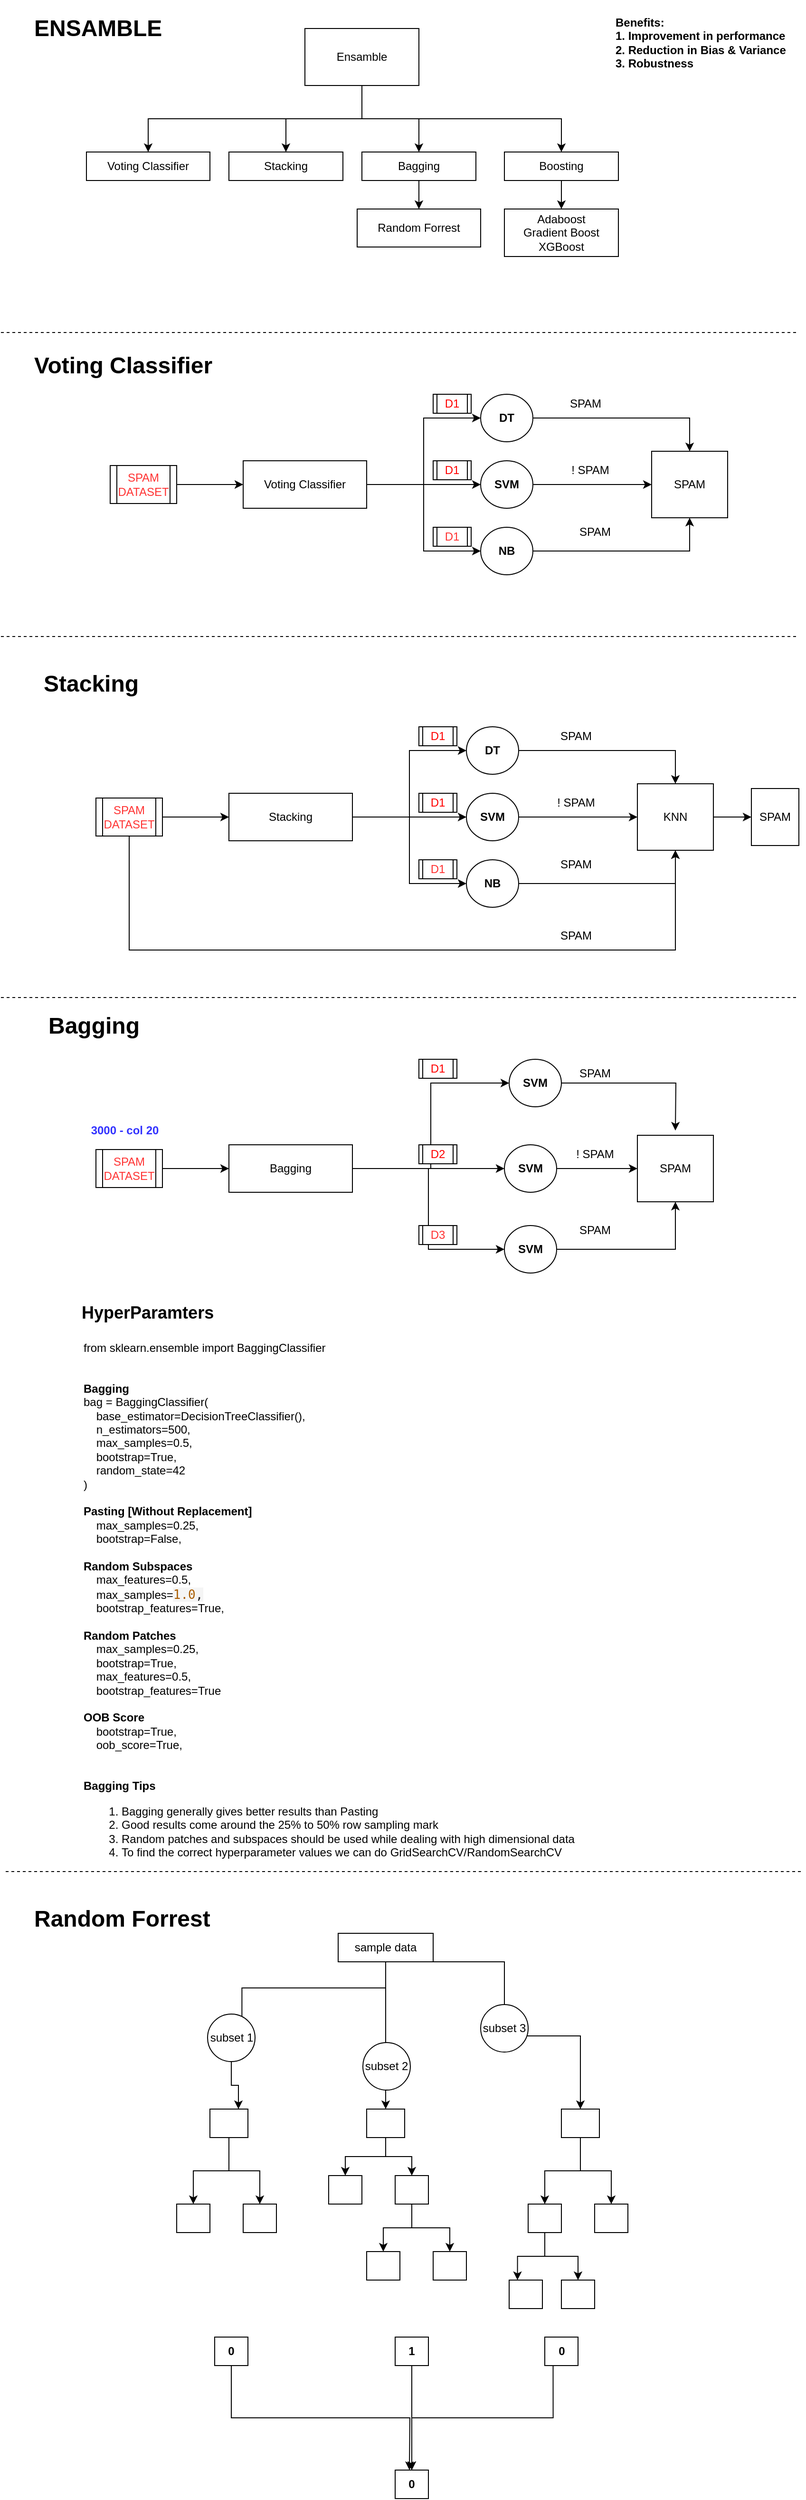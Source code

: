 <mxfile version="21.0.2" type="github">
  <diagram name="Page-1" id="7lBA7kvD_7xqQ8wuXruY">
    <mxGraphModel dx="1046" dy="729" grid="1" gridSize="10" guides="1" tooltips="1" connect="1" arrows="1" fold="1" page="1" pageScale="1" pageWidth="850" pageHeight="1100" math="0" shadow="0">
      <root>
        <mxCell id="0" />
        <mxCell id="1" parent="0" />
        <mxCell id="OzWp20X-Q7MLgfGEOaph-7" value="" style="edgeStyle=orthogonalEdgeStyle;rounded=0;orthogonalLoop=1;jettySize=auto;html=1;" parent="1" source="OzWp20X-Q7MLgfGEOaph-1" target="OzWp20X-Q7MLgfGEOaph-5" edge="1">
          <mxGeometry relative="1" as="geometry" />
        </mxCell>
        <mxCell id="OzWp20X-Q7MLgfGEOaph-1" value="Ensamble" style="rounded=0;whiteSpace=wrap;html=1;" parent="1" vertex="1">
          <mxGeometry x="320" y="40" width="120" height="60" as="geometry" />
        </mxCell>
        <mxCell id="OzWp20X-Q7MLgfGEOaph-2" value="Voting Classifier" style="rounded=0;whiteSpace=wrap;html=1;" parent="1" vertex="1">
          <mxGeometry x="90" y="170" width="130" height="30" as="geometry" />
        </mxCell>
        <mxCell id="OzWp20X-Q7MLgfGEOaph-4" value="Stacking" style="rounded=0;whiteSpace=wrap;html=1;" parent="1" vertex="1">
          <mxGeometry x="240" y="170" width="120" height="30" as="geometry" />
        </mxCell>
        <mxCell id="OzWp20X-Q7MLgfGEOaph-16" value="" style="edgeStyle=orthogonalEdgeStyle;rounded=0;orthogonalLoop=1;jettySize=auto;html=1;" parent="1" source="OzWp20X-Q7MLgfGEOaph-5" target="OzWp20X-Q7MLgfGEOaph-15" edge="1">
          <mxGeometry relative="1" as="geometry" />
        </mxCell>
        <mxCell id="OzWp20X-Q7MLgfGEOaph-5" value="Bagging" style="rounded=0;whiteSpace=wrap;html=1;" parent="1" vertex="1">
          <mxGeometry x="380" y="170" width="120" height="30" as="geometry" />
        </mxCell>
        <mxCell id="OzWp20X-Q7MLgfGEOaph-18" value="" style="edgeStyle=orthogonalEdgeStyle;rounded=0;orthogonalLoop=1;jettySize=auto;html=1;" parent="1" source="OzWp20X-Q7MLgfGEOaph-6" target="OzWp20X-Q7MLgfGEOaph-17" edge="1">
          <mxGeometry relative="1" as="geometry" />
        </mxCell>
        <mxCell id="OzWp20X-Q7MLgfGEOaph-6" value="Boosting" style="rounded=0;whiteSpace=wrap;html=1;" parent="1" vertex="1">
          <mxGeometry x="530" y="170" width="120" height="30" as="geometry" />
        </mxCell>
        <mxCell id="OzWp20X-Q7MLgfGEOaph-8" value="" style="edgeStyle=orthogonalEdgeStyle;rounded=0;orthogonalLoop=1;jettySize=auto;html=1;exitX=0.5;exitY=1;exitDx=0;exitDy=0;" parent="1" source="OzWp20X-Q7MLgfGEOaph-1" target="OzWp20X-Q7MLgfGEOaph-2" edge="1">
          <mxGeometry relative="1" as="geometry">
            <mxPoint x="390" y="110" as="sourcePoint" />
            <mxPoint x="450" y="180" as="targetPoint" />
          </mxGeometry>
        </mxCell>
        <mxCell id="OzWp20X-Q7MLgfGEOaph-11" value="" style="edgeStyle=orthogonalEdgeStyle;rounded=0;orthogonalLoop=1;jettySize=auto;html=1;exitX=0.5;exitY=1;exitDx=0;exitDy=0;entryX=0.5;entryY=0;entryDx=0;entryDy=0;" parent="1" source="OzWp20X-Q7MLgfGEOaph-1" target="OzWp20X-Q7MLgfGEOaph-4" edge="1">
          <mxGeometry relative="1" as="geometry">
            <mxPoint x="390" y="110" as="sourcePoint" />
            <mxPoint x="165" y="180" as="targetPoint" />
          </mxGeometry>
        </mxCell>
        <mxCell id="OzWp20X-Q7MLgfGEOaph-14" value="" style="edgeStyle=orthogonalEdgeStyle;rounded=0;orthogonalLoop=1;jettySize=auto;html=1;exitX=0.5;exitY=1;exitDx=0;exitDy=0;" parent="1" source="OzWp20X-Q7MLgfGEOaph-1" target="OzWp20X-Q7MLgfGEOaph-6" edge="1">
          <mxGeometry relative="1" as="geometry">
            <mxPoint x="390" y="110" as="sourcePoint" />
            <mxPoint x="450" y="180" as="targetPoint" />
          </mxGeometry>
        </mxCell>
        <mxCell id="OzWp20X-Q7MLgfGEOaph-15" value="Random Forrest" style="rounded=0;whiteSpace=wrap;html=1;" parent="1" vertex="1">
          <mxGeometry x="375" y="230" width="130" height="40" as="geometry" />
        </mxCell>
        <mxCell id="OzWp20X-Q7MLgfGEOaph-17" value="Adaboost&lt;br&gt;Gradient Boost&lt;br&gt;XGBoost" style="rounded=0;whiteSpace=wrap;html=1;align=center;" parent="1" vertex="1">
          <mxGeometry x="530" y="230" width="120" height="50" as="geometry" />
        </mxCell>
        <mxCell id="OzWp20X-Q7MLgfGEOaph-21" value="" style="edgeStyle=orthogonalEdgeStyle;rounded=0;orthogonalLoop=1;jettySize=auto;html=1;entryX=0;entryY=0.5;entryDx=0;entryDy=0;" parent="1" source="OzWp20X-Q7MLgfGEOaph-19" target="OzWp20X-Q7MLgfGEOaph-20" edge="1">
          <mxGeometry relative="1" as="geometry" />
        </mxCell>
        <mxCell id="OzWp20X-Q7MLgfGEOaph-19" value="Voting Classifier" style="rounded=0;whiteSpace=wrap;html=1;" parent="1" vertex="1">
          <mxGeometry x="255" y="495" width="130" height="50" as="geometry" />
        </mxCell>
        <mxCell id="OzWp20X-Q7MLgfGEOaph-31" value="" style="edgeStyle=orthogonalEdgeStyle;rounded=0;orthogonalLoop=1;jettySize=auto;html=1;" parent="1" source="OzWp20X-Q7MLgfGEOaph-20" target="OzWp20X-Q7MLgfGEOaph-30" edge="1">
          <mxGeometry relative="1" as="geometry" />
        </mxCell>
        <mxCell id="OzWp20X-Q7MLgfGEOaph-20" value="DT" style="ellipse;whiteSpace=wrap;html=1;rounded=0;fontStyle=1" parent="1" vertex="1">
          <mxGeometry x="505" y="425" width="55" height="50" as="geometry" />
        </mxCell>
        <mxCell id="OzWp20X-Q7MLgfGEOaph-22" value="SVM" style="ellipse;whiteSpace=wrap;html=1;rounded=0;fontStyle=1" parent="1" vertex="1">
          <mxGeometry x="505" y="495" width="55" height="50" as="geometry" />
        </mxCell>
        <mxCell id="OzWp20X-Q7MLgfGEOaph-23" value="NB" style="ellipse;whiteSpace=wrap;html=1;rounded=0;fontStyle=1" parent="1" vertex="1">
          <mxGeometry x="505" y="565" width="55" height="50" as="geometry" />
        </mxCell>
        <mxCell id="OzWp20X-Q7MLgfGEOaph-24" value="" style="edgeStyle=orthogonalEdgeStyle;rounded=0;orthogonalLoop=1;jettySize=auto;html=1;entryX=0;entryY=0.5;entryDx=0;entryDy=0;exitX=1;exitY=0.5;exitDx=0;exitDy=0;" parent="1" source="OzWp20X-Q7MLgfGEOaph-19" target="OzWp20X-Q7MLgfGEOaph-23" edge="1">
          <mxGeometry relative="1" as="geometry">
            <mxPoint x="395" y="530" as="sourcePoint" />
            <mxPoint x="500" y="430" as="targetPoint" />
          </mxGeometry>
        </mxCell>
        <mxCell id="OzWp20X-Q7MLgfGEOaph-25" value="" style="edgeStyle=orthogonalEdgeStyle;rounded=0;orthogonalLoop=1;jettySize=auto;html=1;exitX=1;exitY=0.5;exitDx=0;exitDy=0;" parent="1" source="OzWp20X-Q7MLgfGEOaph-19" target="OzWp20X-Q7MLgfGEOaph-22" edge="1">
          <mxGeometry relative="1" as="geometry">
            <mxPoint x="395" y="530" as="sourcePoint" />
            <mxPoint x="500" y="570" as="targetPoint" />
          </mxGeometry>
        </mxCell>
        <mxCell id="OzWp20X-Q7MLgfGEOaph-26" value="D1" style="shape=process;whiteSpace=wrap;html=1;backgroundOutline=1;fontColor=#FF0000;" parent="1" vertex="1">
          <mxGeometry x="455" y="425" width="40" height="20" as="geometry" />
        </mxCell>
        <mxCell id="OzWp20X-Q7MLgfGEOaph-27" value="D1" style="shape=process;whiteSpace=wrap;html=1;backgroundOutline=1;fontColor=#FF0000;" parent="1" vertex="1">
          <mxGeometry x="455" y="495" width="40" height="20" as="geometry" />
        </mxCell>
        <mxCell id="OzWp20X-Q7MLgfGEOaph-29" value="D1" style="shape=process;whiteSpace=wrap;html=1;backgroundOutline=1;fontColor=#FF3333;" parent="1" vertex="1">
          <mxGeometry x="455" y="565" width="40" height="20" as="geometry" />
        </mxCell>
        <mxCell id="OzWp20X-Q7MLgfGEOaph-30" value="SPAM" style="whiteSpace=wrap;html=1;rounded=0;" parent="1" vertex="1">
          <mxGeometry x="685" y="485" width="80" height="70" as="geometry" />
        </mxCell>
        <mxCell id="OzWp20X-Q7MLgfGEOaph-32" value="" style="edgeStyle=orthogonalEdgeStyle;rounded=0;orthogonalLoop=1;jettySize=auto;html=1;exitX=1;exitY=0.5;exitDx=0;exitDy=0;entryX=0;entryY=0.5;entryDx=0;entryDy=0;" parent="1" source="OzWp20X-Q7MLgfGEOaph-22" target="OzWp20X-Q7MLgfGEOaph-30" edge="1">
          <mxGeometry relative="1" as="geometry">
            <mxPoint x="570" y="460" as="sourcePoint" />
            <mxPoint x="695" y="520" as="targetPoint" />
          </mxGeometry>
        </mxCell>
        <mxCell id="OzWp20X-Q7MLgfGEOaph-33" value="" style="edgeStyle=orthogonalEdgeStyle;rounded=0;orthogonalLoop=1;jettySize=auto;html=1;entryX=0.5;entryY=1;entryDx=0;entryDy=0;exitX=1;exitY=0.5;exitDx=0;exitDy=0;" parent="1" source="OzWp20X-Q7MLgfGEOaph-23" target="OzWp20X-Q7MLgfGEOaph-30" edge="1">
          <mxGeometry relative="1" as="geometry">
            <mxPoint x="565" y="585" as="sourcePoint" />
            <mxPoint x="735" y="530" as="targetPoint" />
          </mxGeometry>
        </mxCell>
        <mxCell id="OzWp20X-Q7MLgfGEOaph-38" value="" style="edgeStyle=orthogonalEdgeStyle;rounded=0;orthogonalLoop=1;jettySize=auto;html=1;" parent="1" source="OzWp20X-Q7MLgfGEOaph-34" target="OzWp20X-Q7MLgfGEOaph-19" edge="1">
          <mxGeometry relative="1" as="geometry" />
        </mxCell>
        <mxCell id="OzWp20X-Q7MLgfGEOaph-34" value="SPAM DATASET" style="shape=process;whiteSpace=wrap;html=1;backgroundOutline=1;fontColor=#FF3333;" parent="1" vertex="1">
          <mxGeometry x="115" y="500" width="70" height="40" as="geometry" />
        </mxCell>
        <mxCell id="OzWp20X-Q7MLgfGEOaph-35" value="SPAM" style="text;html=1;align=center;verticalAlign=middle;resizable=0;points=[];autosize=1;strokeColor=none;fillColor=none;" parent="1" vertex="1">
          <mxGeometry x="585" y="420" width="60" height="30" as="geometry" />
        </mxCell>
        <mxCell id="OzWp20X-Q7MLgfGEOaph-36" value="! SPAM" style="text;html=1;align=center;verticalAlign=middle;resizable=0;points=[];autosize=1;strokeColor=none;fillColor=none;" parent="1" vertex="1">
          <mxGeometry x="590" y="490" width="60" height="30" as="geometry" />
        </mxCell>
        <mxCell id="OzWp20X-Q7MLgfGEOaph-37" value="SPAM" style="text;html=1;align=center;verticalAlign=middle;resizable=0;points=[];autosize=1;strokeColor=none;fillColor=none;" parent="1" vertex="1">
          <mxGeometry x="595" y="555" width="60" height="30" as="geometry" />
        </mxCell>
        <mxCell id="OzWp20X-Q7MLgfGEOaph-39" value="" style="endArrow=none;dashed=1;html=1;rounded=0;" parent="1" edge="1">
          <mxGeometry width="50" height="50" relative="1" as="geometry">
            <mxPoint y="360" as="sourcePoint" />
            <mxPoint x="840" y="360" as="targetPoint" />
          </mxGeometry>
        </mxCell>
        <mxCell id="OzWp20X-Q7MLgfGEOaph-40" value="&lt;h1 style=&quot;border-color: var(--border-color);&quot;&gt;Voting Classifier&lt;/h1&gt;&lt;h1&gt;&lt;p style=&quot;border-color: var(--border-color);&quot;&gt;&lt;br style=&quot;border-color: var(--border-color); font-size: 12px; font-weight: 400;&quot;&gt;&lt;/p&gt;&lt;/h1&gt;" style="text;html=1;strokeColor=none;fillColor=none;spacing=5;spacingTop=-20;whiteSpace=wrap;overflow=hidden;rounded=0;" parent="1" vertex="1">
          <mxGeometry x="30" y="375" width="210" height="35" as="geometry" />
        </mxCell>
        <mxCell id="OzWp20X-Q7MLgfGEOaph-42" value="&lt;h1&gt;ENSAMBLE&lt;/h1&gt;" style="text;html=1;strokeColor=none;fillColor=none;spacing=5;spacingTop=-20;whiteSpace=wrap;overflow=hidden;rounded=0;" parent="1" vertex="1">
          <mxGeometry x="30" y="20" width="210" height="35" as="geometry" />
        </mxCell>
        <mxCell id="OzWp20X-Q7MLgfGEOaph-43" value="" style="endArrow=none;dashed=1;html=1;rounded=0;" parent="1" edge="1">
          <mxGeometry width="50" height="50" relative="1" as="geometry">
            <mxPoint y="680" as="sourcePoint" />
            <mxPoint x="840" y="680" as="targetPoint" />
          </mxGeometry>
        </mxCell>
        <mxCell id="OzWp20X-Q7MLgfGEOaph-44" value="&lt;h1 style=&quot;border-color: var(--border-color);&quot;&gt;Stacking&lt;/h1&gt;" style="text;html=1;strokeColor=none;fillColor=none;spacing=5;spacingTop=-20;whiteSpace=wrap;overflow=hidden;rounded=0;" parent="1" vertex="1">
          <mxGeometry x="40" y="710" width="210" height="35" as="geometry" />
        </mxCell>
        <mxCell id="OzWp20X-Q7MLgfGEOaph-45" value="" style="edgeStyle=orthogonalEdgeStyle;rounded=0;orthogonalLoop=1;jettySize=auto;html=1;entryX=0;entryY=0.5;entryDx=0;entryDy=0;" parent="1" source="OzWp20X-Q7MLgfGEOaph-46" target="OzWp20X-Q7MLgfGEOaph-48" edge="1">
          <mxGeometry relative="1" as="geometry" />
        </mxCell>
        <mxCell id="OzWp20X-Q7MLgfGEOaph-46" value="Stacking" style="rounded=0;whiteSpace=wrap;html=1;" parent="1" vertex="1">
          <mxGeometry x="240" y="845" width="130" height="50" as="geometry" />
        </mxCell>
        <mxCell id="OzWp20X-Q7MLgfGEOaph-47" value="" style="edgeStyle=orthogonalEdgeStyle;rounded=0;orthogonalLoop=1;jettySize=auto;html=1;" parent="1" source="OzWp20X-Q7MLgfGEOaph-48" target="OzWp20X-Q7MLgfGEOaph-56" edge="1">
          <mxGeometry relative="1" as="geometry" />
        </mxCell>
        <mxCell id="OzWp20X-Q7MLgfGEOaph-48" value="DT" style="ellipse;whiteSpace=wrap;html=1;rounded=0;fontStyle=1" parent="1" vertex="1">
          <mxGeometry x="490" y="775" width="55" height="50" as="geometry" />
        </mxCell>
        <mxCell id="OzWp20X-Q7MLgfGEOaph-49" value="SVM" style="ellipse;whiteSpace=wrap;html=1;rounded=0;fontStyle=1" parent="1" vertex="1">
          <mxGeometry x="490" y="845" width="55" height="50" as="geometry" />
        </mxCell>
        <mxCell id="OzWp20X-Q7MLgfGEOaph-50" value="NB" style="ellipse;whiteSpace=wrap;html=1;rounded=0;fontStyle=1" parent="1" vertex="1">
          <mxGeometry x="490" y="915" width="55" height="50" as="geometry" />
        </mxCell>
        <mxCell id="OzWp20X-Q7MLgfGEOaph-51" value="" style="edgeStyle=orthogonalEdgeStyle;rounded=0;orthogonalLoop=1;jettySize=auto;html=1;entryX=0;entryY=0.5;entryDx=0;entryDy=0;exitX=1;exitY=0.5;exitDx=0;exitDy=0;" parent="1" source="OzWp20X-Q7MLgfGEOaph-46" target="OzWp20X-Q7MLgfGEOaph-50" edge="1">
          <mxGeometry relative="1" as="geometry">
            <mxPoint x="380" y="880" as="sourcePoint" />
            <mxPoint x="485" y="780" as="targetPoint" />
          </mxGeometry>
        </mxCell>
        <mxCell id="OzWp20X-Q7MLgfGEOaph-52" value="" style="edgeStyle=orthogonalEdgeStyle;rounded=0;orthogonalLoop=1;jettySize=auto;html=1;exitX=1;exitY=0.5;exitDx=0;exitDy=0;" parent="1" source="OzWp20X-Q7MLgfGEOaph-46" target="OzWp20X-Q7MLgfGEOaph-49" edge="1">
          <mxGeometry relative="1" as="geometry">
            <mxPoint x="380" y="880" as="sourcePoint" />
            <mxPoint x="485" y="920" as="targetPoint" />
          </mxGeometry>
        </mxCell>
        <mxCell id="OzWp20X-Q7MLgfGEOaph-53" value="D1" style="shape=process;whiteSpace=wrap;html=1;backgroundOutline=1;fontColor=#FF0000;" parent="1" vertex="1">
          <mxGeometry x="440" y="775" width="40" height="20" as="geometry" />
        </mxCell>
        <mxCell id="OzWp20X-Q7MLgfGEOaph-54" value="D1" style="shape=process;whiteSpace=wrap;html=1;backgroundOutline=1;fontColor=#FF0000;" parent="1" vertex="1">
          <mxGeometry x="440" y="845" width="40" height="20" as="geometry" />
        </mxCell>
        <mxCell id="OzWp20X-Q7MLgfGEOaph-55" value="D1" style="shape=process;whiteSpace=wrap;html=1;backgroundOutline=1;fontColor=#FF3333;" parent="1" vertex="1">
          <mxGeometry x="440" y="915" width="40" height="20" as="geometry" />
        </mxCell>
        <mxCell id="OzWp20X-Q7MLgfGEOaph-67" value="" style="edgeStyle=orthogonalEdgeStyle;rounded=0;orthogonalLoop=1;jettySize=auto;html=1;" parent="1" source="OzWp20X-Q7MLgfGEOaph-56" target="OzWp20X-Q7MLgfGEOaph-66" edge="1">
          <mxGeometry relative="1" as="geometry" />
        </mxCell>
        <mxCell id="OzWp20X-Q7MLgfGEOaph-56" value="KNN" style="whiteSpace=wrap;html=1;rounded=0;" parent="1" vertex="1">
          <mxGeometry x="670" y="835" width="80" height="70" as="geometry" />
        </mxCell>
        <mxCell id="OzWp20X-Q7MLgfGEOaph-57" value="" style="edgeStyle=orthogonalEdgeStyle;rounded=0;orthogonalLoop=1;jettySize=auto;html=1;exitX=1;exitY=0.5;exitDx=0;exitDy=0;entryX=0;entryY=0.5;entryDx=0;entryDy=0;" parent="1" source="OzWp20X-Q7MLgfGEOaph-49" target="OzWp20X-Q7MLgfGEOaph-56" edge="1">
          <mxGeometry relative="1" as="geometry">
            <mxPoint x="555" y="810" as="sourcePoint" />
            <mxPoint x="680" y="870" as="targetPoint" />
          </mxGeometry>
        </mxCell>
        <mxCell id="OzWp20X-Q7MLgfGEOaph-58" value="" style="edgeStyle=orthogonalEdgeStyle;rounded=0;orthogonalLoop=1;jettySize=auto;html=1;entryX=0.5;entryY=1;entryDx=0;entryDy=0;exitX=1;exitY=0.5;exitDx=0;exitDy=0;" parent="1" source="OzWp20X-Q7MLgfGEOaph-50" target="OzWp20X-Q7MLgfGEOaph-56" edge="1">
          <mxGeometry relative="1" as="geometry">
            <mxPoint x="550" y="935" as="sourcePoint" />
            <mxPoint x="720" y="880" as="targetPoint" />
          </mxGeometry>
        </mxCell>
        <mxCell id="OzWp20X-Q7MLgfGEOaph-59" value="" style="edgeStyle=orthogonalEdgeStyle;rounded=0;orthogonalLoop=1;jettySize=auto;html=1;" parent="1" source="OzWp20X-Q7MLgfGEOaph-60" target="OzWp20X-Q7MLgfGEOaph-46" edge="1">
          <mxGeometry relative="1" as="geometry" />
        </mxCell>
        <mxCell id="OzWp20X-Q7MLgfGEOaph-60" value="SPAM DATASET" style="shape=process;whiteSpace=wrap;html=1;backgroundOutline=1;fontColor=#FF3333;" parent="1" vertex="1">
          <mxGeometry x="100" y="850" width="70" height="40" as="geometry" />
        </mxCell>
        <mxCell id="OzWp20X-Q7MLgfGEOaph-61" value="SPAM" style="text;html=1;align=center;verticalAlign=middle;resizable=0;points=[];autosize=1;strokeColor=none;fillColor=none;" parent="1" vertex="1">
          <mxGeometry x="575" y="770" width="60" height="30" as="geometry" />
        </mxCell>
        <mxCell id="OzWp20X-Q7MLgfGEOaph-62" value="! SPAM" style="text;html=1;align=center;verticalAlign=middle;resizable=0;points=[];autosize=1;strokeColor=none;fillColor=none;" parent="1" vertex="1">
          <mxGeometry x="575" y="840" width="60" height="30" as="geometry" />
        </mxCell>
        <mxCell id="OzWp20X-Q7MLgfGEOaph-63" value="SPAM" style="text;html=1;align=center;verticalAlign=middle;resizable=0;points=[];autosize=1;strokeColor=none;fillColor=none;" parent="1" vertex="1">
          <mxGeometry x="575" y="905" width="60" height="30" as="geometry" />
        </mxCell>
        <mxCell id="OzWp20X-Q7MLgfGEOaph-64" value="" style="edgeStyle=orthogonalEdgeStyle;rounded=0;orthogonalLoop=1;jettySize=auto;html=1;exitX=0.5;exitY=1;exitDx=0;exitDy=0;" parent="1" source="OzWp20X-Q7MLgfGEOaph-60" target="OzWp20X-Q7MLgfGEOaph-56" edge="1">
          <mxGeometry relative="1" as="geometry">
            <mxPoint x="555" y="950" as="sourcePoint" />
            <mxPoint x="710" y="910" as="targetPoint" />
            <Array as="points">
              <mxPoint x="135" y="1010" />
              <mxPoint x="710" y="1010" />
            </Array>
          </mxGeometry>
        </mxCell>
        <mxCell id="OzWp20X-Q7MLgfGEOaph-65" value="SPAM" style="text;html=1;align=center;verticalAlign=middle;resizable=0;points=[];autosize=1;strokeColor=none;fillColor=none;" parent="1" vertex="1">
          <mxGeometry x="575" y="980" width="60" height="30" as="geometry" />
        </mxCell>
        <mxCell id="OzWp20X-Q7MLgfGEOaph-66" value="SPAM" style="whiteSpace=wrap;html=1;rounded=0;" parent="1" vertex="1">
          <mxGeometry x="790" y="840" width="50" height="60" as="geometry" />
        </mxCell>
        <mxCell id="OzWp20X-Q7MLgfGEOaph-68" value="" style="endArrow=none;dashed=1;html=1;rounded=0;" parent="1" edge="1">
          <mxGeometry width="50" height="50" relative="1" as="geometry">
            <mxPoint y="1060" as="sourcePoint" />
            <mxPoint x="840" y="1060" as="targetPoint" />
          </mxGeometry>
        </mxCell>
        <mxCell id="OzWp20X-Q7MLgfGEOaph-69" value="&lt;h1 style=&quot;border-color: var(--border-color);&quot;&gt;Bagging&lt;/h1&gt;" style="text;html=1;strokeColor=none;fillColor=none;spacing=5;spacingTop=-20;whiteSpace=wrap;overflow=hidden;rounded=0;" parent="1" vertex="1">
          <mxGeometry x="45" y="1070" width="210" height="35" as="geometry" />
        </mxCell>
        <mxCell id="OzWp20X-Q7MLgfGEOaph-70" value="" style="edgeStyle=orthogonalEdgeStyle;rounded=0;orthogonalLoop=1;jettySize=auto;html=1;entryX=0;entryY=0.5;entryDx=0;entryDy=0;" parent="1" source="OzWp20X-Q7MLgfGEOaph-71" target="OzWp20X-Q7MLgfGEOaph-73" edge="1">
          <mxGeometry relative="1" as="geometry" />
        </mxCell>
        <mxCell id="OzWp20X-Q7MLgfGEOaph-71" value="Bagging" style="rounded=0;whiteSpace=wrap;html=1;" parent="1" vertex="1">
          <mxGeometry x="240" y="1215" width="130" height="50" as="geometry" />
        </mxCell>
        <mxCell id="OzWp20X-Q7MLgfGEOaph-72" value="" style="edgeStyle=orthogonalEdgeStyle;rounded=0;orthogonalLoop=1;jettySize=auto;html=1;" parent="1" source="OzWp20X-Q7MLgfGEOaph-73" edge="1">
          <mxGeometry relative="1" as="geometry">
            <mxPoint x="710" y="1200" as="targetPoint" />
          </mxGeometry>
        </mxCell>
        <mxCell id="OzWp20X-Q7MLgfGEOaph-73" value="SVM" style="ellipse;whiteSpace=wrap;html=1;rounded=0;fontStyle=1" parent="1" vertex="1">
          <mxGeometry x="535" y="1125" width="55" height="50" as="geometry" />
        </mxCell>
        <mxCell id="OzWp20X-Q7MLgfGEOaph-74" value="SVM" style="ellipse;whiteSpace=wrap;html=1;rounded=0;fontStyle=1" parent="1" vertex="1">
          <mxGeometry x="530" y="1215" width="55" height="50" as="geometry" />
        </mxCell>
        <mxCell id="OzWp20X-Q7MLgfGEOaph-75" value="SVM" style="ellipse;whiteSpace=wrap;html=1;rounded=0;fontStyle=1" parent="1" vertex="1">
          <mxGeometry x="530" y="1300" width="55" height="50" as="geometry" />
        </mxCell>
        <mxCell id="OzWp20X-Q7MLgfGEOaph-76" value="" style="edgeStyle=orthogonalEdgeStyle;rounded=0;orthogonalLoop=1;jettySize=auto;html=1;entryX=0;entryY=0.5;entryDx=0;entryDy=0;exitX=1;exitY=0.5;exitDx=0;exitDy=0;" parent="1" source="OzWp20X-Q7MLgfGEOaph-71" target="OzWp20X-Q7MLgfGEOaph-75" edge="1">
          <mxGeometry relative="1" as="geometry">
            <mxPoint x="380" y="1250" as="sourcePoint" />
            <mxPoint x="485" y="1150" as="targetPoint" />
          </mxGeometry>
        </mxCell>
        <mxCell id="OzWp20X-Q7MLgfGEOaph-77" value="" style="edgeStyle=orthogonalEdgeStyle;rounded=0;orthogonalLoop=1;jettySize=auto;html=1;exitX=1;exitY=0.5;exitDx=0;exitDy=0;" parent="1" source="OzWp20X-Q7MLgfGEOaph-71" target="OzWp20X-Q7MLgfGEOaph-74" edge="1">
          <mxGeometry relative="1" as="geometry">
            <mxPoint x="380" y="1250" as="sourcePoint" />
            <mxPoint x="485" y="1290" as="targetPoint" />
          </mxGeometry>
        </mxCell>
        <mxCell id="OzWp20X-Q7MLgfGEOaph-78" value="D1" style="shape=process;whiteSpace=wrap;html=1;backgroundOutline=1;fontColor=#FF0000;" parent="1" vertex="1">
          <mxGeometry x="440" y="1125" width="40" height="20" as="geometry" />
        </mxCell>
        <mxCell id="OzWp20X-Q7MLgfGEOaph-79" value="D2" style="shape=process;whiteSpace=wrap;html=1;backgroundOutline=1;fontColor=#FF0000;" parent="1" vertex="1">
          <mxGeometry x="440" y="1215" width="40" height="20" as="geometry" />
        </mxCell>
        <mxCell id="OzWp20X-Q7MLgfGEOaph-80" value="D3" style="shape=process;whiteSpace=wrap;html=1;backgroundOutline=1;fontColor=#FF3333;" parent="1" vertex="1">
          <mxGeometry x="440" y="1300" width="40" height="20" as="geometry" />
        </mxCell>
        <mxCell id="OzWp20X-Q7MLgfGEOaph-81" value="SPAM" style="whiteSpace=wrap;html=1;rounded=0;" parent="1" vertex="1">
          <mxGeometry x="670" y="1205" width="80" height="70" as="geometry" />
        </mxCell>
        <mxCell id="OzWp20X-Q7MLgfGEOaph-82" value="" style="edgeStyle=orthogonalEdgeStyle;rounded=0;orthogonalLoop=1;jettySize=auto;html=1;exitX=1;exitY=0.5;exitDx=0;exitDy=0;entryX=0;entryY=0.5;entryDx=0;entryDy=0;" parent="1" source="OzWp20X-Q7MLgfGEOaph-74" target="OzWp20X-Q7MLgfGEOaph-81" edge="1">
          <mxGeometry relative="1" as="geometry">
            <mxPoint x="555" y="1180" as="sourcePoint" />
            <mxPoint x="680" y="1240" as="targetPoint" />
          </mxGeometry>
        </mxCell>
        <mxCell id="OzWp20X-Q7MLgfGEOaph-83" value="" style="edgeStyle=orthogonalEdgeStyle;rounded=0;orthogonalLoop=1;jettySize=auto;html=1;exitX=1;exitY=0.5;exitDx=0;exitDy=0;entryX=0.5;entryY=1;entryDx=0;entryDy=0;" parent="1" source="OzWp20X-Q7MLgfGEOaph-75" target="OzWp20X-Q7MLgfGEOaph-81" edge="1">
          <mxGeometry relative="1" as="geometry">
            <mxPoint x="550" y="1320" as="sourcePoint" />
            <mxPoint x="710" y="1290" as="targetPoint" />
          </mxGeometry>
        </mxCell>
        <mxCell id="OzWp20X-Q7MLgfGEOaph-84" value="" style="edgeStyle=orthogonalEdgeStyle;rounded=0;orthogonalLoop=1;jettySize=auto;html=1;" parent="1" source="OzWp20X-Q7MLgfGEOaph-85" target="OzWp20X-Q7MLgfGEOaph-71" edge="1">
          <mxGeometry relative="1" as="geometry" />
        </mxCell>
        <mxCell id="OzWp20X-Q7MLgfGEOaph-85" value="SPAM DATASET" style="shape=process;whiteSpace=wrap;html=1;backgroundOutline=1;fontColor=#FF3333;" parent="1" vertex="1">
          <mxGeometry x="100" y="1220" width="70" height="40" as="geometry" />
        </mxCell>
        <mxCell id="OzWp20X-Q7MLgfGEOaph-86" value="SPAM" style="text;html=1;align=center;verticalAlign=middle;resizable=0;points=[];autosize=1;strokeColor=none;fillColor=none;" parent="1" vertex="1">
          <mxGeometry x="595" y="1125" width="60" height="30" as="geometry" />
        </mxCell>
        <mxCell id="OzWp20X-Q7MLgfGEOaph-87" value="! SPAM" style="text;html=1;align=center;verticalAlign=middle;resizable=0;points=[];autosize=1;strokeColor=none;fillColor=none;" parent="1" vertex="1">
          <mxGeometry x="595" y="1210" width="60" height="30" as="geometry" />
        </mxCell>
        <mxCell id="OzWp20X-Q7MLgfGEOaph-88" value="SPAM" style="text;html=1;align=center;verticalAlign=middle;resizable=0;points=[];autosize=1;strokeColor=none;fillColor=none;" parent="1" vertex="1">
          <mxGeometry x="595" y="1290" width="60" height="30" as="geometry" />
        </mxCell>
        <mxCell id="OzWp20X-Q7MLgfGEOaph-89" value="" style="endArrow=none;dashed=1;html=1;rounded=0;" parent="1" edge="1">
          <mxGeometry width="50" height="50" relative="1" as="geometry">
            <mxPoint x="5" y="1980" as="sourcePoint" />
            <mxPoint x="845" y="1980" as="targetPoint" />
          </mxGeometry>
        </mxCell>
        <mxCell id="OzWp20X-Q7MLgfGEOaph-90" value="&lt;h1 style=&quot;border-color: var(--border-color);&quot;&gt;&lt;font style=&quot;font-size: 18px;&quot;&gt;HyperParamters&lt;/font&gt;&lt;/h1&gt;" style="text;html=1;strokeColor=none;fillColor=none;spacing=5;spacingTop=-20;whiteSpace=wrap;overflow=hidden;rounded=0;" parent="1" vertex="1">
          <mxGeometry x="80" y="1370" width="210" height="35" as="geometry" />
        </mxCell>
        <mxCell id="OzWp20X-Q7MLgfGEOaph-91" value="Benefits:&amp;nbsp;&lt;br&gt;1. Improvement in performance&lt;br&gt;2. Reduction in Bias &amp;amp; Variance&lt;br&gt;3. Robustness" style="text;html=1;align=left;verticalAlign=middle;resizable=0;points=[];autosize=1;strokeColor=none;fillColor=none;fontStyle=1" parent="1" vertex="1">
          <mxGeometry x="645" y="20" width="200" height="70" as="geometry" />
        </mxCell>
        <mxCell id="OzWp20X-Q7MLgfGEOaph-92" value="&lt;font color=&quot;#3333ff&quot;&gt;&lt;b&gt;3000 - col 20&lt;/b&gt;&lt;/font&gt;" style="text;html=1;align=center;verticalAlign=middle;resizable=0;points=[];autosize=1;strokeColor=none;fillColor=none;" parent="1" vertex="1">
          <mxGeometry x="85" y="1185" width="90" height="30" as="geometry" />
        </mxCell>
        <mxCell id="OzWp20X-Q7MLgfGEOaph-98" value="&lt;div&gt;from sklearn.ensemble import BaggingClassifier&lt;/div&gt;&lt;div&gt;&lt;br&gt;&lt;/div&gt;&lt;div&gt;&lt;br&gt;&lt;/div&gt;&lt;div&gt;&lt;b&gt;Bagging&lt;/b&gt;&lt;/div&gt;&lt;div&gt;bag = BaggingClassifier(&lt;/div&gt;&lt;div&gt;&amp;nbsp; &amp;nbsp; base_estimator=DecisionTreeClassifier(),&lt;/div&gt;&lt;div&gt;&amp;nbsp; &amp;nbsp; n_estimators=500,&lt;/div&gt;&lt;div&gt;&amp;nbsp; &amp;nbsp; max_samples=0.5,&lt;/div&gt;&lt;div&gt;&amp;nbsp; &amp;nbsp; bootstrap=True,&lt;/div&gt;&lt;div&gt;&amp;nbsp; &amp;nbsp; random_state=42&lt;/div&gt;&lt;div&gt;)&lt;/div&gt;&lt;div&gt;&lt;br&gt;&lt;/div&gt;&lt;div&gt;&lt;b&gt;Pasting [Without Replacement]&lt;/b&gt;&lt;/div&gt;&lt;div&gt;&amp;nbsp; &amp;nbsp; max_samples=0.25,&lt;/div&gt;&lt;div&gt;&lt;span style=&quot;&quot;&gt;&lt;/span&gt;&amp;nbsp; &amp;nbsp; bootstrap=False,&lt;/div&gt;&lt;div&gt;&lt;br&gt;&lt;/div&gt;&lt;div&gt;&lt;b&gt;Random Subspaces&lt;/b&gt;&lt;/div&gt;&lt;div&gt;&amp;nbsp; &amp;nbsp; max_features=0.5,&lt;/div&gt;&lt;div&gt;&amp;nbsp; &amp;nbsp; max_samples=&lt;span style=&quot;box-sizing: unset; color: rgb(170, 93, 0); font-family: monospace; font-size: 13px; background-color: rgb(245, 245, 245);&quot; class=&quot;hljs-number&quot;&gt;1.0&lt;/span&gt;&lt;span style=&quot;color: rgba(0, 0, 0, 0.87); font-family: monospace; font-size: 13px; background-color: rgb(245, 245, 245);&quot;&gt;,&lt;/span&gt;&lt;br&gt;&lt;/div&gt;&lt;div&gt;&amp;nbsp; &amp;nbsp; bootstrap_features=True,&lt;/div&gt;&lt;div&gt;&lt;br&gt;&lt;/div&gt;&lt;div&gt;&lt;b&gt;Random Patches&lt;/b&gt;&lt;/div&gt;&lt;div&gt;&lt;span style=&quot;&quot;&gt;&lt;/span&gt;&amp;nbsp; &amp;nbsp; max_samples=0.25,&lt;/div&gt;&lt;div&gt;&amp;nbsp; &amp;nbsp; bootstrap=True,&lt;/div&gt;&lt;div&gt;&amp;nbsp; &amp;nbsp; max_features=0.5,&lt;/div&gt;&lt;div&gt;&amp;nbsp; &amp;nbsp; bootstrap_features=True&lt;/div&gt;&lt;div&gt;&lt;br&gt;&lt;/div&gt;&lt;div&gt;&lt;span style=&quot;&quot;&gt; &lt;/span&gt;&lt;/div&gt;&lt;div&gt;&lt;span style=&quot;&quot;&gt; &lt;/span&gt;&lt;/div&gt;&lt;div&gt;&lt;b&gt;OOB Score&lt;/b&gt;&lt;/div&gt;&lt;div&gt;&lt;span style=&quot;&quot;&gt;&lt;/span&gt;&amp;nbsp; &amp;nbsp; bootstrap=True,&lt;/div&gt;&lt;div&gt;&amp;nbsp; &amp;nbsp; oob_score=True,&lt;/div&gt;&lt;div&gt;&lt;br&gt;&lt;/div&gt;&lt;div&gt;&lt;br&gt;&lt;/div&gt;&lt;div&gt;&lt;b&gt;Bagging Tips&lt;/b&gt;&lt;/div&gt;&lt;div&gt;&lt;ol&gt;&lt;li&gt;Bagging generally gives better results than Pasting&lt;/li&gt;&lt;li&gt;Good results come around the 25% to 50% row sampling mark&lt;/li&gt;&lt;li&gt;Random patches and subspaces should be used while dealing with high dimensional data&lt;/li&gt;&lt;li&gt;To find the correct hyperparameter values we can do GridSearchCV/RandomSearchCV&lt;/li&gt;&lt;/ol&gt;&lt;/div&gt;" style="text;html=1;align=left;verticalAlign=middle;resizable=0;points=[];autosize=1;strokeColor=none;fillColor=none;" parent="1" vertex="1">
          <mxGeometry x="85" y="1415" width="540" height="570" as="geometry" />
        </mxCell>
        <mxCell id="Xz2BN8YQoCsazT0Jvw1O-1" value="&lt;h1 style=&quot;border-color: var(--border-color);&quot;&gt;Random Forrest&lt;/h1&gt;" style="text;html=1;strokeColor=none;fillColor=none;spacing=5;spacingTop=-20;whiteSpace=wrap;overflow=hidden;rounded=0;" vertex="1" parent="1">
          <mxGeometry x="30" y="2010" width="210" height="35" as="geometry" />
        </mxCell>
        <mxCell id="Xz2BN8YQoCsazT0Jvw1O-34" value="" style="edgeStyle=orthogonalEdgeStyle;rounded=0;orthogonalLoop=1;jettySize=auto;html=1;" edge="1" parent="1" source="Xz2BN8YQoCsazT0Jvw1O-2" target="Xz2BN8YQoCsazT0Jvw1O-16">
          <mxGeometry relative="1" as="geometry" />
        </mxCell>
        <mxCell id="Xz2BN8YQoCsazT0Jvw1O-2" value="sample data" style="rounded=0;whiteSpace=wrap;html=1;" vertex="1" parent="1">
          <mxGeometry x="355" y="2045" width="100" height="30" as="geometry" />
        </mxCell>
        <mxCell id="Xz2BN8YQoCsazT0Jvw1O-7" value="" style="edgeStyle=orthogonalEdgeStyle;rounded=0;orthogonalLoop=1;jettySize=auto;html=1;exitX=0.5;exitY=1;exitDx=0;exitDy=0;" edge="1" parent="1" source="Xz2BN8YQoCsazT0Jvw1O-4" target="Xz2BN8YQoCsazT0Jvw1O-5">
          <mxGeometry relative="1" as="geometry" />
        </mxCell>
        <mxCell id="Xz2BN8YQoCsazT0Jvw1O-4" value="" style="rounded=0;whiteSpace=wrap;html=1;" vertex="1" parent="1">
          <mxGeometry x="220" y="2230" width="40" height="30" as="geometry" />
        </mxCell>
        <mxCell id="Xz2BN8YQoCsazT0Jvw1O-5" value="" style="rounded=0;whiteSpace=wrap;html=1;" vertex="1" parent="1">
          <mxGeometry x="185" y="2330" width="35" height="30" as="geometry" />
        </mxCell>
        <mxCell id="Xz2BN8YQoCsazT0Jvw1O-8" value="" style="edgeStyle=orthogonalEdgeStyle;rounded=0;orthogonalLoop=1;jettySize=auto;html=1;exitX=0.5;exitY=1;exitDx=0;exitDy=0;entryX=0.5;entryY=0;entryDx=0;entryDy=0;" edge="1" parent="1" target="Xz2BN8YQoCsazT0Jvw1O-9" source="Xz2BN8YQoCsazT0Jvw1O-4">
          <mxGeometry relative="1" as="geometry">
            <mxPoint x="347.5" y="2350" as="sourcePoint" />
            <mxPoint x="407.5" y="2460" as="targetPoint" />
          </mxGeometry>
        </mxCell>
        <mxCell id="Xz2BN8YQoCsazT0Jvw1O-9" value="" style="rounded=0;whiteSpace=wrap;html=1;" vertex="1" parent="1">
          <mxGeometry x="255" y="2330" width="35" height="30" as="geometry" />
        </mxCell>
        <mxCell id="Xz2BN8YQoCsazT0Jvw1O-15" value="" style="edgeStyle=orthogonalEdgeStyle;rounded=0;orthogonalLoop=1;jettySize=auto;html=1;exitX=0.5;exitY=1;exitDx=0;exitDy=0;" edge="1" parent="1" source="Xz2BN8YQoCsazT0Jvw1O-16" target="Xz2BN8YQoCsazT0Jvw1O-17">
          <mxGeometry relative="1" as="geometry" />
        </mxCell>
        <mxCell id="Xz2BN8YQoCsazT0Jvw1O-16" value="" style="rounded=0;whiteSpace=wrap;html=1;" vertex="1" parent="1">
          <mxGeometry x="385" y="2230" width="40" height="30" as="geometry" />
        </mxCell>
        <mxCell id="Xz2BN8YQoCsazT0Jvw1O-17" value="" style="rounded=0;whiteSpace=wrap;html=1;" vertex="1" parent="1">
          <mxGeometry x="345" y="2300" width="35" height="30" as="geometry" />
        </mxCell>
        <mxCell id="Xz2BN8YQoCsazT0Jvw1O-18" value="" style="edgeStyle=orthogonalEdgeStyle;rounded=0;orthogonalLoop=1;jettySize=auto;html=1;exitX=0.5;exitY=1;exitDx=0;exitDy=0;entryX=0.5;entryY=0;entryDx=0;entryDy=0;" edge="1" parent="1" source="Xz2BN8YQoCsazT0Jvw1O-16" target="Xz2BN8YQoCsazT0Jvw1O-19">
          <mxGeometry relative="1" as="geometry">
            <mxPoint x="510" y="2340" as="sourcePoint" />
            <mxPoint x="570" y="2450" as="targetPoint" />
          </mxGeometry>
        </mxCell>
        <mxCell id="Xz2BN8YQoCsazT0Jvw1O-19" value="" style="rounded=0;whiteSpace=wrap;html=1;" vertex="1" parent="1">
          <mxGeometry x="415" y="2300" width="35" height="30" as="geometry" />
        </mxCell>
        <mxCell id="Xz2BN8YQoCsazT0Jvw1O-20" value="" style="edgeStyle=orthogonalEdgeStyle;rounded=0;orthogonalLoop=1;jettySize=auto;html=1;exitX=0.5;exitY=1;exitDx=0;exitDy=0;" edge="1" parent="1" source="Xz2BN8YQoCsazT0Jvw1O-21" target="Xz2BN8YQoCsazT0Jvw1O-22">
          <mxGeometry relative="1" as="geometry" />
        </mxCell>
        <mxCell id="Xz2BN8YQoCsazT0Jvw1O-21" value="" style="rounded=0;whiteSpace=wrap;html=1;" vertex="1" parent="1">
          <mxGeometry x="590" y="2230" width="40" height="30" as="geometry" />
        </mxCell>
        <mxCell id="Xz2BN8YQoCsazT0Jvw1O-32" value="" style="edgeStyle=orthogonalEdgeStyle;rounded=0;orthogonalLoop=1;jettySize=auto;html=1;" edge="1" parent="1" source="Xz2BN8YQoCsazT0Jvw1O-22" target="Xz2BN8YQoCsazT0Jvw1O-31">
          <mxGeometry relative="1" as="geometry" />
        </mxCell>
        <mxCell id="Xz2BN8YQoCsazT0Jvw1O-22" value="" style="rounded=0;whiteSpace=wrap;html=1;" vertex="1" parent="1">
          <mxGeometry x="555" y="2330" width="35" height="30" as="geometry" />
        </mxCell>
        <mxCell id="Xz2BN8YQoCsazT0Jvw1O-23" value="" style="edgeStyle=orthogonalEdgeStyle;rounded=0;orthogonalLoop=1;jettySize=auto;html=1;exitX=0.5;exitY=1;exitDx=0;exitDy=0;entryX=0.5;entryY=0;entryDx=0;entryDy=0;" edge="1" parent="1" source="Xz2BN8YQoCsazT0Jvw1O-21" target="Xz2BN8YQoCsazT0Jvw1O-24">
          <mxGeometry relative="1" as="geometry">
            <mxPoint x="717.5" y="2350" as="sourcePoint" />
            <mxPoint x="777.5" y="2460" as="targetPoint" />
          </mxGeometry>
        </mxCell>
        <mxCell id="Xz2BN8YQoCsazT0Jvw1O-24" value="" style="rounded=0;whiteSpace=wrap;html=1;" vertex="1" parent="1">
          <mxGeometry x="625" y="2330" width="35" height="30" as="geometry" />
        </mxCell>
        <mxCell id="Xz2BN8YQoCsazT0Jvw1O-25" value="" style="edgeStyle=orthogonalEdgeStyle;rounded=0;orthogonalLoop=1;jettySize=auto;html=1;exitX=0.5;exitY=1;exitDx=0;exitDy=0;" edge="1" parent="1" source="Xz2BN8YQoCsazT0Jvw1O-19" target="Xz2BN8YQoCsazT0Jvw1O-27">
          <mxGeometry relative="1" as="geometry">
            <mxPoint x="437.5" y="2390" as="sourcePoint" />
          </mxGeometry>
        </mxCell>
        <mxCell id="Xz2BN8YQoCsazT0Jvw1O-27" value="" style="rounded=0;whiteSpace=wrap;html=1;" vertex="1" parent="1">
          <mxGeometry x="385" y="2380" width="35" height="30" as="geometry" />
        </mxCell>
        <mxCell id="Xz2BN8YQoCsazT0Jvw1O-28" value="" style="edgeStyle=orthogonalEdgeStyle;rounded=0;orthogonalLoop=1;jettySize=auto;html=1;exitX=0.5;exitY=1;exitDx=0;exitDy=0;entryX=0.5;entryY=0;entryDx=0;entryDy=0;" edge="1" parent="1" source="Xz2BN8YQoCsazT0Jvw1O-19" target="Xz2BN8YQoCsazT0Jvw1O-29">
          <mxGeometry relative="1" as="geometry">
            <mxPoint x="437.5" y="2390" as="sourcePoint" />
            <mxPoint x="605" y="2590" as="targetPoint" />
          </mxGeometry>
        </mxCell>
        <mxCell id="Xz2BN8YQoCsazT0Jvw1O-29" value="" style="rounded=0;whiteSpace=wrap;html=1;" vertex="1" parent="1">
          <mxGeometry x="455" y="2380" width="35" height="30" as="geometry" />
        </mxCell>
        <mxCell id="Xz2BN8YQoCsazT0Jvw1O-30" value="" style="rounded=0;whiteSpace=wrap;html=1;" vertex="1" parent="1">
          <mxGeometry x="535" y="2410" width="35" height="30" as="geometry" />
        </mxCell>
        <mxCell id="Xz2BN8YQoCsazT0Jvw1O-31" value="" style="rounded=0;whiteSpace=wrap;html=1;" vertex="1" parent="1">
          <mxGeometry x="590" y="2410" width="35" height="30" as="geometry" />
        </mxCell>
        <mxCell id="Xz2BN8YQoCsazT0Jvw1O-33" value="" style="edgeStyle=orthogonalEdgeStyle;rounded=0;orthogonalLoop=1;jettySize=auto;html=1;exitX=0.5;exitY=1;exitDx=0;exitDy=0;entryX=0.25;entryY=0;entryDx=0;entryDy=0;" edge="1" parent="1" source="Xz2BN8YQoCsazT0Jvw1O-22" target="Xz2BN8YQoCsazT0Jvw1O-30">
          <mxGeometry relative="1" as="geometry">
            <mxPoint x="582" y="2370" as="sourcePoint" />
            <mxPoint x="617" y="2420" as="targetPoint" />
          </mxGeometry>
        </mxCell>
        <mxCell id="Xz2BN8YQoCsazT0Jvw1O-39" value="" style="edgeStyle=orthogonalEdgeStyle;rounded=0;orthogonalLoop=1;jettySize=auto;html=1;exitX=0.5;exitY=1;exitDx=0;exitDy=0;entryX=0.75;entryY=0;entryDx=0;entryDy=0;startArrow=none;" edge="1" parent="1" source="Xz2BN8YQoCsazT0Jvw1O-55" target="Xz2BN8YQoCsazT0Jvw1O-4">
          <mxGeometry relative="1" as="geometry">
            <mxPoint x="290" y="2085" as="sourcePoint" />
            <mxPoint x="288" y="2130" as="targetPoint" />
          </mxGeometry>
        </mxCell>
        <mxCell id="Xz2BN8YQoCsazT0Jvw1O-40" value="" style="edgeStyle=orthogonalEdgeStyle;rounded=0;orthogonalLoop=1;jettySize=auto;html=1;exitX=0.5;exitY=1;exitDx=0;exitDy=0;" edge="1" parent="1" source="Xz2BN8YQoCsazT0Jvw1O-2" target="Xz2BN8YQoCsazT0Jvw1O-21">
          <mxGeometry relative="1" as="geometry">
            <mxPoint x="610" y="2060" as="sourcePoint" />
            <mxPoint x="608" y="2105" as="targetPoint" />
            <Array as="points">
              <mxPoint x="530" y="2075" />
              <mxPoint x="530" y="2153" />
              <mxPoint x="610" y="2153" />
            </Array>
          </mxGeometry>
        </mxCell>
        <mxCell id="Xz2BN8YQoCsazT0Jvw1O-41" value="0" style="rounded=0;whiteSpace=wrap;html=1;fontStyle=1" vertex="1" parent="1">
          <mxGeometry x="415" y="2610" width="35" height="30" as="geometry" />
        </mxCell>
        <mxCell id="Xz2BN8YQoCsazT0Jvw1O-47" value="0" style="rounded=0;whiteSpace=wrap;html=1;fontStyle=1" vertex="1" parent="1">
          <mxGeometry x="572.5" y="2470" width="35" height="30" as="geometry" />
        </mxCell>
        <mxCell id="Xz2BN8YQoCsazT0Jvw1O-52" value="" style="edgeStyle=orthogonalEdgeStyle;rounded=0;orthogonalLoop=1;jettySize=auto;html=1;" edge="1" parent="1" source="Xz2BN8YQoCsazT0Jvw1O-48" target="Xz2BN8YQoCsazT0Jvw1O-41">
          <mxGeometry relative="1" as="geometry" />
        </mxCell>
        <mxCell id="Xz2BN8YQoCsazT0Jvw1O-48" value="1" style="rounded=0;whiteSpace=wrap;html=1;fontStyle=1" vertex="1" parent="1">
          <mxGeometry x="415" y="2470" width="35" height="30" as="geometry" />
        </mxCell>
        <mxCell id="Xz2BN8YQoCsazT0Jvw1O-49" value="0" style="rounded=0;whiteSpace=wrap;html=1;fontStyle=1" vertex="1" parent="1">
          <mxGeometry x="225" y="2470" width="35" height="30" as="geometry" />
        </mxCell>
        <mxCell id="Xz2BN8YQoCsazT0Jvw1O-53" value="" style="edgeStyle=orthogonalEdgeStyle;rounded=0;orthogonalLoop=1;jettySize=auto;html=1;exitX=0.5;exitY=1;exitDx=0;exitDy=0;" edge="1" parent="1" source="Xz2BN8YQoCsazT0Jvw1O-49">
          <mxGeometry relative="1" as="geometry">
            <mxPoint x="442" y="2510" as="sourcePoint" />
            <mxPoint x="430" y="2610" as="targetPoint" />
          </mxGeometry>
        </mxCell>
        <mxCell id="Xz2BN8YQoCsazT0Jvw1O-54" value="" style="edgeStyle=orthogonalEdgeStyle;rounded=0;orthogonalLoop=1;jettySize=auto;html=1;exitX=0.25;exitY=1;exitDx=0;exitDy=0;entryX=0.5;entryY=0;entryDx=0;entryDy=0;" edge="1" parent="1" source="Xz2BN8YQoCsazT0Jvw1O-47" target="Xz2BN8YQoCsazT0Jvw1O-41">
          <mxGeometry relative="1" as="geometry">
            <mxPoint x="253" y="2510" as="sourcePoint" />
            <mxPoint x="440" y="2620" as="targetPoint" />
          </mxGeometry>
        </mxCell>
        <mxCell id="Xz2BN8YQoCsazT0Jvw1O-56" value="" style="edgeStyle=orthogonalEdgeStyle;rounded=0;orthogonalLoop=1;jettySize=auto;html=1;exitX=0.5;exitY=1;exitDx=0;exitDy=0;entryX=0.75;entryY=0;entryDx=0;entryDy=0;endArrow=none;" edge="1" parent="1" source="Xz2BN8YQoCsazT0Jvw1O-2" target="Xz2BN8YQoCsazT0Jvw1O-55">
          <mxGeometry relative="1" as="geometry">
            <mxPoint x="405" y="2075" as="sourcePoint" />
            <mxPoint x="250" y="2230" as="targetPoint" />
          </mxGeometry>
        </mxCell>
        <mxCell id="Xz2BN8YQoCsazT0Jvw1O-55" value="subset 1" style="ellipse;whiteSpace=wrap;html=1;aspect=fixed;" vertex="1" parent="1">
          <mxGeometry x="217.5" y="2130" width="50" height="50" as="geometry" />
        </mxCell>
        <mxCell id="Xz2BN8YQoCsazT0Jvw1O-57" value="subset 2" style="ellipse;whiteSpace=wrap;html=1;aspect=fixed;" vertex="1" parent="1">
          <mxGeometry x="381" y="2160" width="50" height="50" as="geometry" />
        </mxCell>
        <mxCell id="Xz2BN8YQoCsazT0Jvw1O-58" value="subset 3" style="ellipse;whiteSpace=wrap;html=1;aspect=fixed;" vertex="1" parent="1">
          <mxGeometry x="505" y="2120" width="50" height="50" as="geometry" />
        </mxCell>
      </root>
    </mxGraphModel>
  </diagram>
</mxfile>
